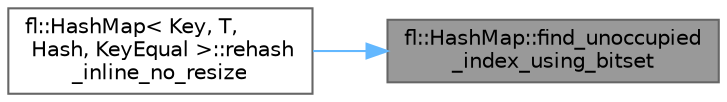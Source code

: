 digraph "fl::HashMap::find_unoccupied_index_using_bitset"
{
 // INTERACTIVE_SVG=YES
 // LATEX_PDF_SIZE
  bgcolor="transparent";
  edge [fontname=Helvetica,fontsize=10,labelfontname=Helvetica,labelfontsize=10];
  node [fontname=Helvetica,fontsize=10,shape=box,height=0.2,width=0.4];
  rankdir="RL";
  Node1 [id="Node000001",label="fl::HashMap::find_unoccupied\l_index_using_bitset",height=0.2,width=0.4,color="gray40", fillcolor="grey60", style="filled", fontcolor="black",tooltip=" "];
  Node1 -> Node2 [id="edge1_Node000001_Node000002",dir="back",color="steelblue1",style="solid",tooltip=" "];
  Node2 [id="Node000002",label="fl::HashMap\< Key, T,\l Hash, KeyEqual \>::rehash\l_inline_no_resize",height=0.2,width=0.4,color="grey40", fillcolor="white", style="filled",URL="$dc/de6/classfl_1_1_hash_map_a336cb1bdf0561a8304eaec3ce083ae1a.html#a336cb1bdf0561a8304eaec3ce083ae1a",tooltip=" "];
}

